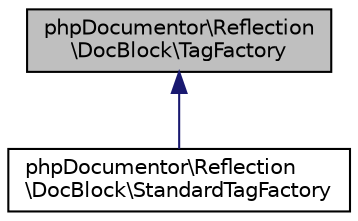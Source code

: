 digraph "phpDocumentor\Reflection\DocBlock\TagFactory"
{
  edge [fontname="Helvetica",fontsize="10",labelfontname="Helvetica",labelfontsize="10"];
  node [fontname="Helvetica",fontsize="10",shape=record];
  Node0 [label="phpDocumentor\\Reflection\l\\DocBlock\\TagFactory",height=0.2,width=0.4,color="black", fillcolor="grey75", style="filled", fontcolor="black"];
  Node0 -> Node1 [dir="back",color="midnightblue",fontsize="10",style="solid",fontname="Helvetica"];
  Node1 [label="phpDocumentor\\Reflection\l\\DocBlock\\StandardTagFactory",height=0.2,width=0.4,color="black", fillcolor="white", style="filled",URL="$classphpDocumentor_1_1Reflection_1_1DocBlock_1_1StandardTagFactory.html"];
}
